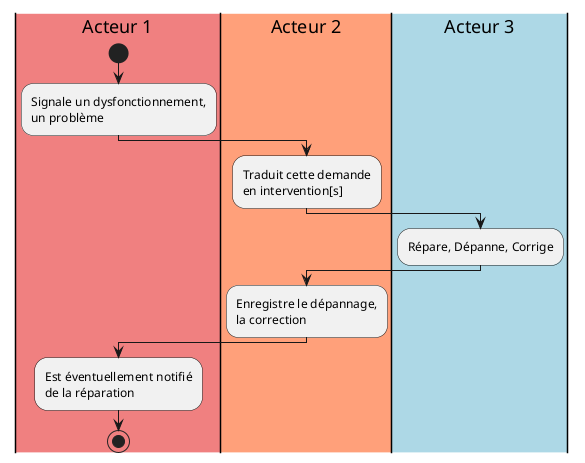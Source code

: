 @startuml
|#LightCoral|Acteur 1|
start
:Signale un dysfonctionnement,\nun problème;
|#LightSalmon|Acteur 2|
:Traduit cette demande\nen intervention[s];
|#LightBlue|Acteur 3|
:Répare, Dépanne, Corrige;
|Acteur 2|
:Enregistre le dépannage,\nla correction;
|Acteur 1|
:Est éventuellement notifié\nde la réparation;
stop
@enduml
